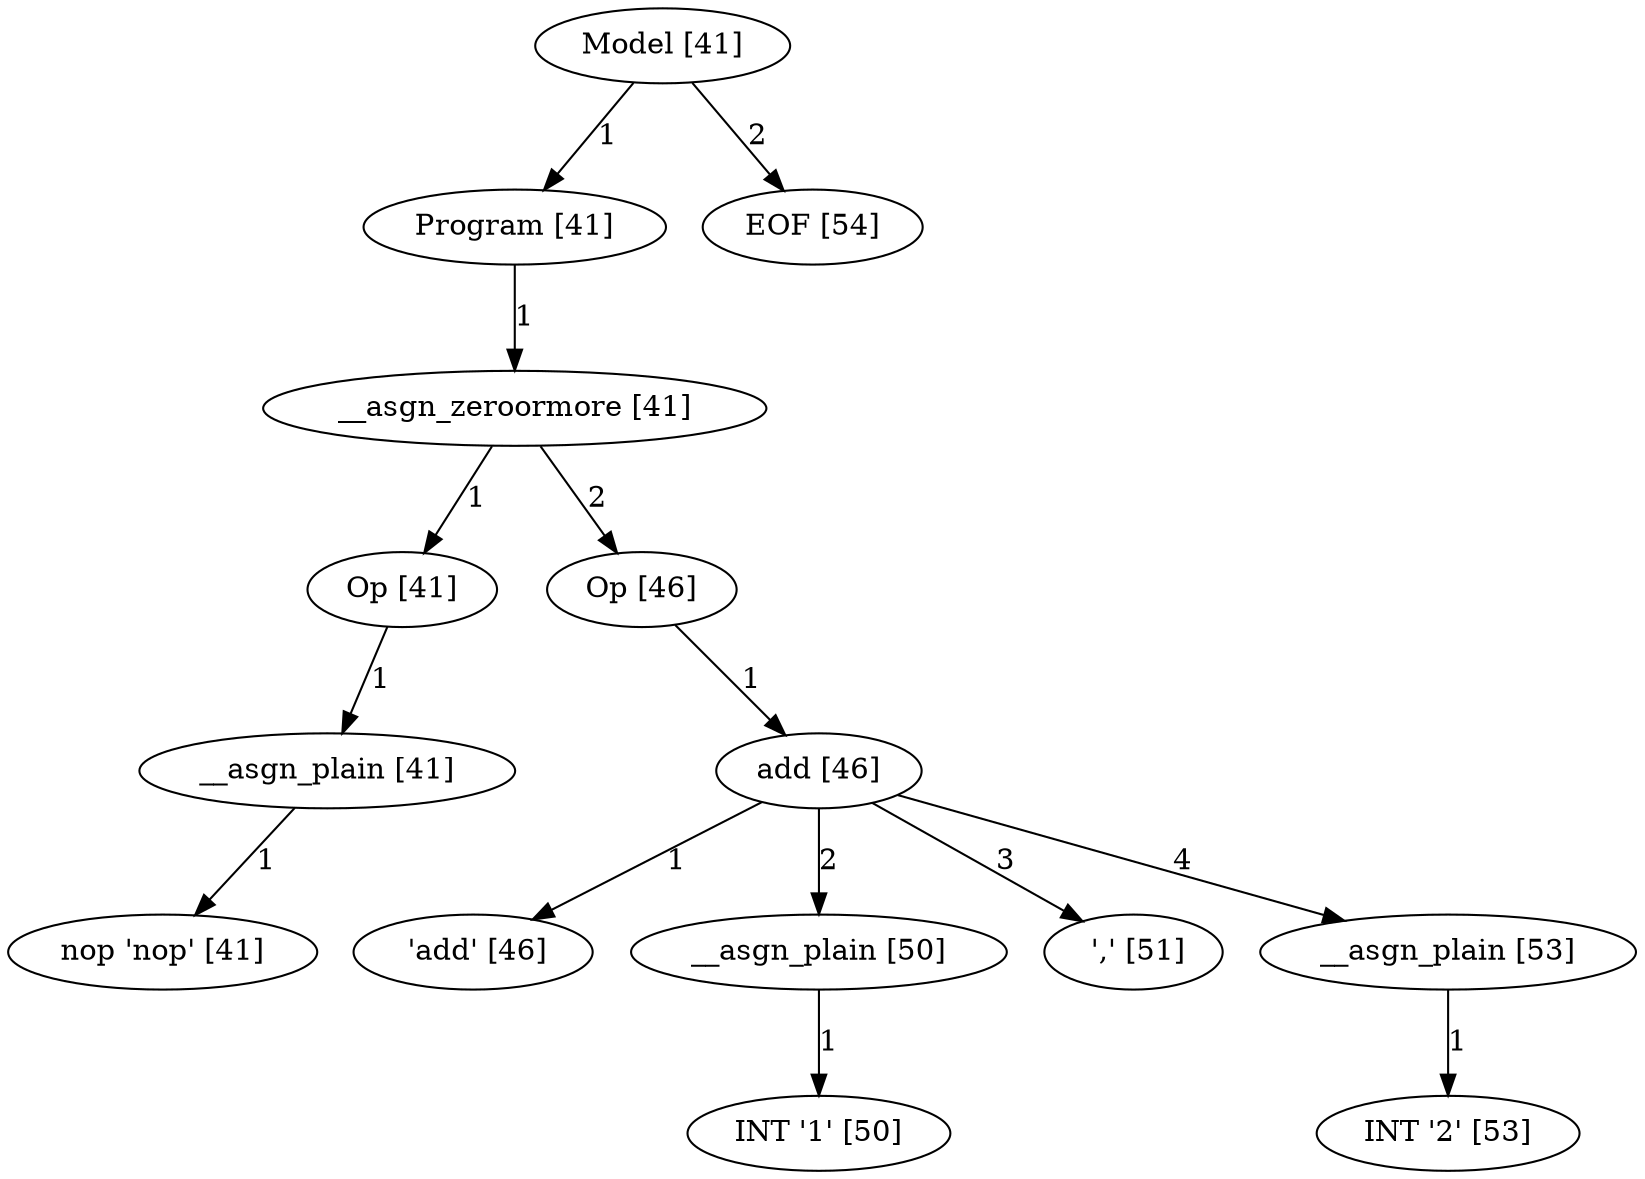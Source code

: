 digraph arpeggio_graph {
57434304 [label="Model [41]"];
57434304->57434448 [label="1"]

57434448 [label="Program [41]"];
57434448->57434376 [label="1"]

57434376 [label="__asgn_zeroormore [41]"];
57434376->57454928 [label="1"]

57454928 [label="Op [41]"];
57454928->57455432 [label="1"]

57455432 [label="__asgn_plain [41]"];
57455432->57369712 [label="1"]

57369712 [label="nop 'nop' [41]"];
57434376->57435672 [label="2"]

57435672 [label="Op [46]"];
57435672->57456080 [label="1"]

57456080 [label="add [46]"];
57456080->57369456 [label="1"]

57369456 [label=" 'add' [46]"];
57456080->57454856 [label="2"]

57454856 [label="__asgn_plain [50]"];
57454856->57627888 [label="1"]

57627888 [label="INT '1' [50]"];
57456080->57627760 [label="3"]

57627760 [label=" ',' [51]"];
57456080->57110224 [label="4"]

57110224 [label="__asgn_plain [53]"];
57110224->57627952 [label="1"]

57627952 [label="INT '2' [53]"];
57434304->57627568 [label="2"]

57627568 [label="EOF [54]"];
}